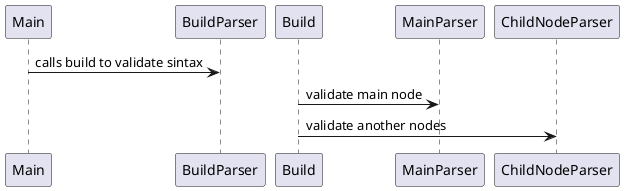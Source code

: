 @startuml architecture

Main->BuildParser: calls build to validate sintax
Build->MainParser: validate main node
Build->ChildNodeParser: validate another nodes

@enduml